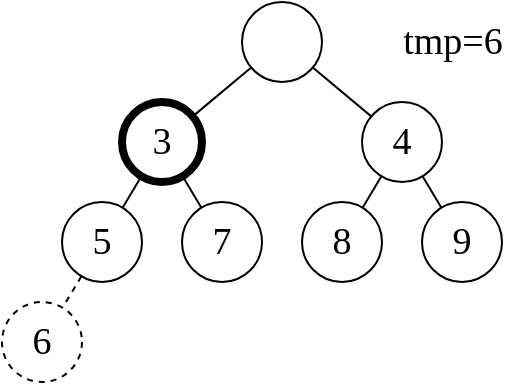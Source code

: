 <mxfile>
    <diagram id="AdywmRQfUaIF0uVe8XOw" name="第 1 页">
        <mxGraphModel dx="661" dy="370" grid="1" gridSize="10" guides="1" tooltips="1" connect="1" arrows="1" fold="1" page="1" pageScale="1" pageWidth="827" pageHeight="1169" math="0" shadow="0">
            <root>
                <mxCell id="0"/>
                <mxCell id="1" parent="0"/>
                <mxCell id="2" style="edgeStyle=none;html=1;fontFamily=Times New Roman;fontSize=19;endArrow=none;endFill=0;" edge="1" parent="1" source="4" target="7">
                    <mxGeometry relative="1" as="geometry"/>
                </mxCell>
                <mxCell id="3" style="edgeStyle=none;html=1;fontFamily=Times New Roman;fontSize=19;endArrow=none;endFill=0;" edge="1" parent="1" source="4" target="10">
                    <mxGeometry relative="1" as="geometry"/>
                </mxCell>
                <mxCell id="4" value="" style="ellipse;whiteSpace=wrap;html=1;fontFamily=Times New Roman;fontSize=19;" vertex="1" parent="1">
                    <mxGeometry x="300" y="140" width="40" height="40" as="geometry"/>
                </mxCell>
                <mxCell id="5" style="edgeStyle=none;html=1;fontFamily=Times New Roman;fontSize=19;endArrow=none;endFill=0;" edge="1" parent="1" source="7" target="11">
                    <mxGeometry relative="1" as="geometry"/>
                </mxCell>
                <mxCell id="6" style="edgeStyle=none;html=1;fontFamily=Times New Roman;fontSize=19;endArrow=none;endFill=0;" edge="1" parent="1" source="7" target="12">
                    <mxGeometry relative="1" as="geometry"/>
                </mxCell>
                <mxCell id="7" value="3" style="ellipse;whiteSpace=wrap;html=1;fontFamily=Times New Roman;fontSize=19;strokeWidth=4;" vertex="1" parent="1">
                    <mxGeometry x="240" y="190" width="40" height="40" as="geometry"/>
                </mxCell>
                <mxCell id="8" style="edgeStyle=none;html=1;fontFamily=Times New Roman;fontSize=19;endArrow=none;endFill=0;" edge="1" parent="1" source="10" target="13">
                    <mxGeometry relative="1" as="geometry"/>
                </mxCell>
                <mxCell id="9" style="edgeStyle=none;html=1;fontFamily=Times New Roman;fontSize=19;endArrow=none;endFill=0;" edge="1" parent="1" source="10" target="14">
                    <mxGeometry relative="1" as="geometry"/>
                </mxCell>
                <mxCell id="10" value="4" style="ellipse;whiteSpace=wrap;html=1;fontFamily=Times New Roman;fontSize=19;" vertex="1" parent="1">
                    <mxGeometry x="360" y="190" width="40" height="40" as="geometry"/>
                </mxCell>
                <mxCell id="11" value="5" style="ellipse;whiteSpace=wrap;html=1;fontFamily=Times New Roman;fontSize=19;" vertex="1" parent="1">
                    <mxGeometry x="210" y="240" width="40" height="40" as="geometry"/>
                </mxCell>
                <mxCell id="12" value="7" style="ellipse;whiteSpace=wrap;html=1;fontFamily=Times New Roman;fontSize=19;" vertex="1" parent="1">
                    <mxGeometry x="270" y="240" width="40" height="40" as="geometry"/>
                </mxCell>
                <mxCell id="13" value="8" style="ellipse;whiteSpace=wrap;html=1;fontFamily=Times New Roman;fontSize=19;" vertex="1" parent="1">
                    <mxGeometry x="330" y="240" width="40" height="40" as="geometry"/>
                </mxCell>
                <mxCell id="14" value="9" style="ellipse;whiteSpace=wrap;html=1;fontFamily=Times New Roman;fontSize=19;" vertex="1" parent="1">
                    <mxGeometry x="390" y="240" width="40" height="40" as="geometry"/>
                </mxCell>
                <mxCell id="15" style="edgeStyle=none;html=1;fontFamily=Times New Roman;fontSize=19;endArrow=none;endFill=0;dashed=1;" edge="1" parent="1" source="11" target="16">
                    <mxGeometry relative="1" as="geometry">
                        <mxPoint x="219.84" y="279.997" as="sourcePoint"/>
                    </mxGeometry>
                </mxCell>
                <mxCell id="16" value="6" style="ellipse;whiteSpace=wrap;html=1;fontFamily=Times New Roman;fontSize=19;dashed=1;" vertex="1" parent="1">
                    <mxGeometry x="180" y="290" width="40" height="40" as="geometry"/>
                </mxCell>
                <mxCell id="17" value="tmp=6" style="text;html=1;align=center;verticalAlign=middle;resizable=0;points=[];autosize=1;strokeColor=none;fillColor=none;fontFamily=Times New Roman;fontSize=19;" vertex="1" parent="1">
                    <mxGeometry x="370" y="140" width="70" height="40" as="geometry"/>
                </mxCell>
            </root>
        </mxGraphModel>
    </diagram>
</mxfile>